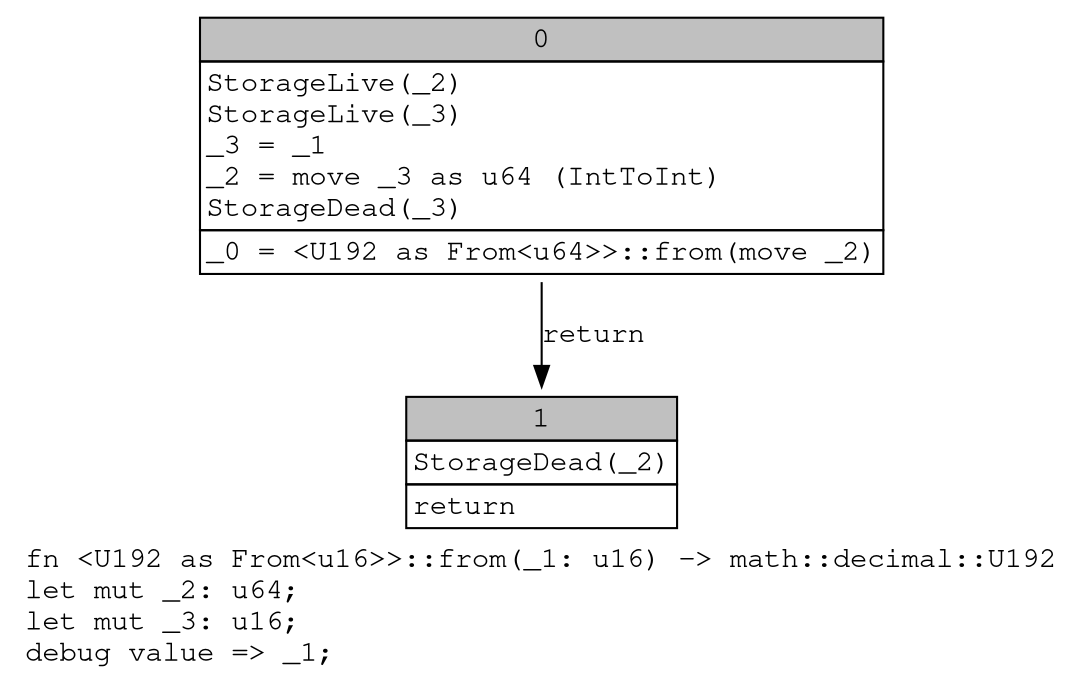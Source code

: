digraph Mir_0_1059 {
    graph [fontname="Courier, monospace"];
    node [fontname="Courier, monospace"];
    edge [fontname="Courier, monospace"];
    label=<fn &lt;U192 as From&lt;u16&gt;&gt;::from(_1: u16) -&gt; math::decimal::U192<br align="left"/>let mut _2: u64;<br align="left"/>let mut _3: u16;<br align="left"/>debug value =&gt; _1;<br align="left"/>>;
    bb0__0_1059 [shape="none", label=<<table border="0" cellborder="1" cellspacing="0"><tr><td bgcolor="gray" align="center" colspan="1">0</td></tr><tr><td align="left" balign="left">StorageLive(_2)<br/>StorageLive(_3)<br/>_3 = _1<br/>_2 = move _3 as u64 (IntToInt)<br/>StorageDead(_3)<br/></td></tr><tr><td align="left">_0 = &lt;U192 as From&lt;u64&gt;&gt;::from(move _2)</td></tr></table>>];
    bb1__0_1059 [shape="none", label=<<table border="0" cellborder="1" cellspacing="0"><tr><td bgcolor="gray" align="center" colspan="1">1</td></tr><tr><td align="left" balign="left">StorageDead(_2)<br/></td></tr><tr><td align="left">return</td></tr></table>>];
    bb0__0_1059 -> bb1__0_1059 [label="return"];
}
